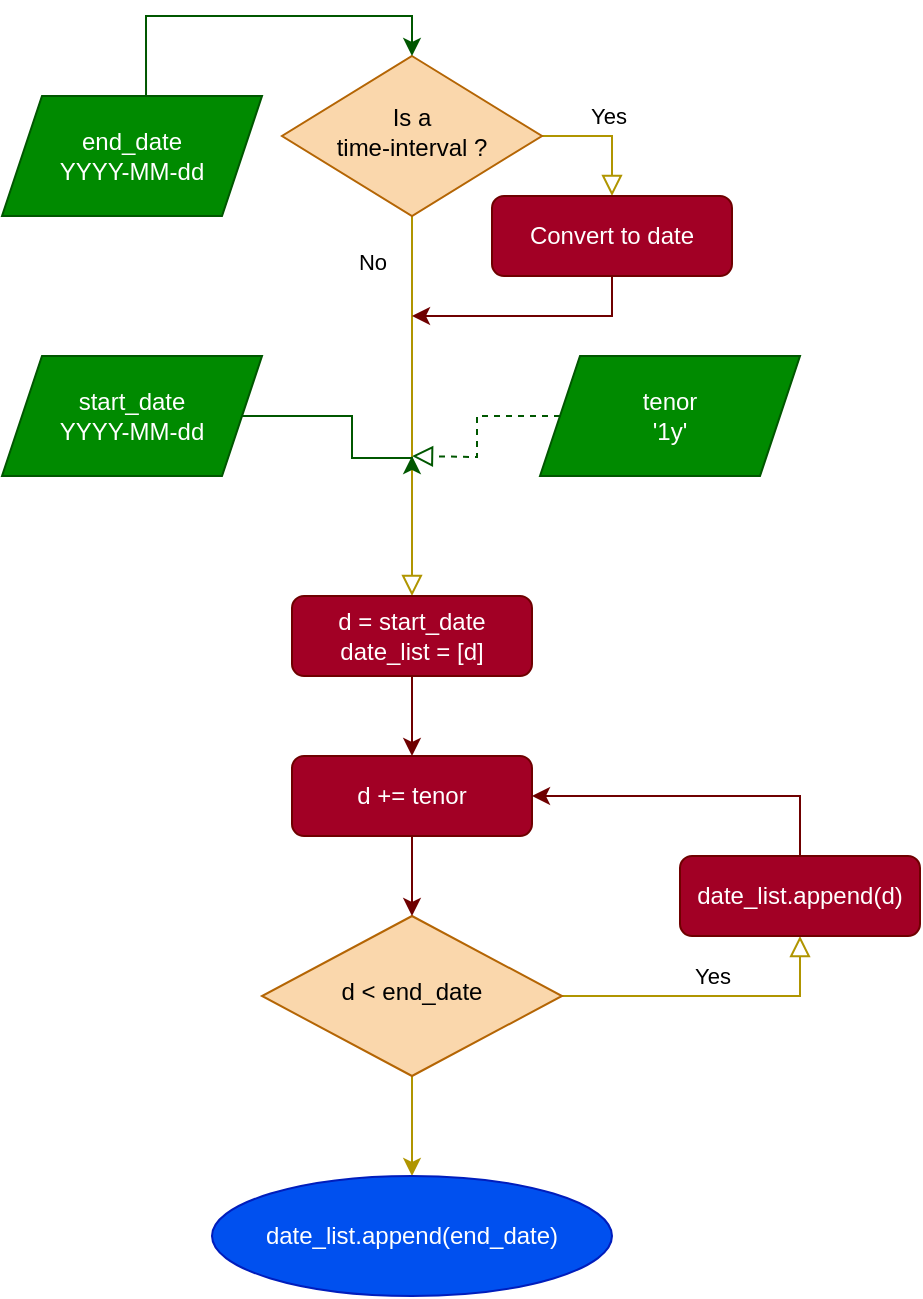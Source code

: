<mxfile version="24.7.6">
  <diagram id="C5RBs43oDa-KdzZeNtuy" name="Page-1">
    <mxGraphModel dx="1330" dy="679" grid="1" gridSize="10" guides="1" tooltips="1" connect="1" arrows="1" fold="1" page="1" pageScale="1" pageWidth="827" pageHeight="1169" math="0" shadow="0">
      <root>
        <mxCell id="WIyWlLk6GJQsqaUBKTNV-0" />
        <mxCell id="WIyWlLk6GJQsqaUBKTNV-1" parent="WIyWlLk6GJQsqaUBKTNV-0" />
        <mxCell id="2uGTDhH3tGA4NM6ieGZo-0" value="" style="rounded=0;html=1;jettySize=auto;orthogonalLoop=1;fontSize=11;endArrow=block;endFill=0;endSize=8;strokeWidth=1;shadow=0;labelBackgroundColor=none;edgeStyle=orthogonalEdgeStyle;dashed=1;exitX=0;exitY=0.5;exitDx=0;exitDy=0;fillColor=#008a00;strokeColor=#005700;" parent="WIyWlLk6GJQsqaUBKTNV-1" source="2uGTDhH3tGA4NM6ieGZo-19" edge="1">
          <mxGeometry relative="1" as="geometry">
            <mxPoint x="809" y="850" as="sourcePoint" />
            <mxPoint x="555" y="850" as="targetPoint" />
          </mxGeometry>
        </mxCell>
        <mxCell id="2uGTDhH3tGA4NM6ieGZo-1" value="No" style="rounded=0;html=1;jettySize=auto;orthogonalLoop=1;fontSize=11;endArrow=block;endFill=0;endSize=8;strokeWidth=1;shadow=0;labelBackgroundColor=none;edgeStyle=orthogonalEdgeStyle;entryX=0.5;entryY=0;entryDx=0;entryDy=0;fillColor=#e3c800;strokeColor=#B09500;" parent="WIyWlLk6GJQsqaUBKTNV-1" source="2uGTDhH3tGA4NM6ieGZo-3" target="2uGTDhH3tGA4NM6ieGZo-10" edge="1">
          <mxGeometry x="-0.765" y="-20" relative="1" as="geometry">
            <mxPoint as="offset" />
            <mxPoint x="555" y="970" as="targetPoint" />
          </mxGeometry>
        </mxCell>
        <mxCell id="2uGTDhH3tGA4NM6ieGZo-2" value="Yes" style="edgeStyle=orthogonalEdgeStyle;rounded=0;html=1;jettySize=auto;orthogonalLoop=1;fontSize=11;endArrow=block;endFill=0;endSize=8;strokeWidth=1;shadow=0;labelBackgroundColor=none;exitX=1;exitY=0.5;exitDx=0;exitDy=0;fillColor=#e3c800;strokeColor=#B09500;" parent="WIyWlLk6GJQsqaUBKTNV-1" source="2uGTDhH3tGA4NM6ieGZo-3" target="2uGTDhH3tGA4NM6ieGZo-5" edge="1">
          <mxGeometry y="10" relative="1" as="geometry">
            <mxPoint as="offset" />
          </mxGeometry>
        </mxCell>
        <mxCell id="2uGTDhH3tGA4NM6ieGZo-3" value="Is a &lt;br&gt;time-interval ?" style="rhombus;whiteSpace=wrap;html=1;shadow=0;fontFamily=Helvetica;fontSize=12;align=center;strokeWidth=1;spacing=6;spacingTop=-4;fillColor=#fad7ac;strokeColor=#b46504;" parent="WIyWlLk6GJQsqaUBKTNV-1" vertex="1">
          <mxGeometry x="490" y="650" width="130" height="80" as="geometry" />
        </mxCell>
        <mxCell id="2uGTDhH3tGA4NM6ieGZo-4" style="edgeStyle=orthogonalEdgeStyle;rounded=0;orthogonalLoop=1;jettySize=auto;html=1;exitX=0.5;exitY=1;exitDx=0;exitDy=0;fillColor=#a20025;strokeColor=#6F0000;" parent="WIyWlLk6GJQsqaUBKTNV-1" source="2uGTDhH3tGA4NM6ieGZo-5" edge="1">
          <mxGeometry relative="1" as="geometry">
            <mxPoint x="555" y="780" as="targetPoint" />
            <Array as="points">
              <mxPoint x="655" y="780" />
              <mxPoint x="576" y="780" />
            </Array>
          </mxGeometry>
        </mxCell>
        <mxCell id="2uGTDhH3tGA4NM6ieGZo-5" value="Convert to date" style="rounded=1;whiteSpace=wrap;html=1;fontSize=12;glass=0;strokeWidth=1;shadow=0;fillColor=#a20025;fontColor=#ffffff;strokeColor=#6F0000;" parent="WIyWlLk6GJQsqaUBKTNV-1" vertex="1">
          <mxGeometry x="595" y="720" width="120" height="40" as="geometry" />
        </mxCell>
        <mxCell id="2uGTDhH3tGA4NM6ieGZo-6" value="Yes" style="edgeStyle=orthogonalEdgeStyle;rounded=0;html=1;jettySize=auto;orthogonalLoop=1;fontSize=11;endArrow=block;endFill=0;endSize=8;strokeWidth=1;shadow=0;labelBackgroundColor=none;fillColor=#e3c800;strokeColor=#B09500;" parent="WIyWlLk6GJQsqaUBKTNV-1" source="2uGTDhH3tGA4NM6ieGZo-8" target="2uGTDhH3tGA4NM6ieGZo-12" edge="1">
          <mxGeometry y="10" relative="1" as="geometry">
            <mxPoint as="offset" />
            <Array as="points">
              <mxPoint x="749" y="1120" />
            </Array>
          </mxGeometry>
        </mxCell>
        <mxCell id="2uGTDhH3tGA4NM6ieGZo-7" style="edgeStyle=orthogonalEdgeStyle;rounded=0;orthogonalLoop=1;jettySize=auto;html=1;exitX=0.5;exitY=1;exitDx=0;exitDy=0;entryX=0.5;entryY=0;entryDx=0;entryDy=0;fillColor=#e3c800;strokeColor=#B09500;" parent="WIyWlLk6GJQsqaUBKTNV-1" source="2uGTDhH3tGA4NM6ieGZo-8" target="2uGTDhH3tGA4NM6ieGZo-17" edge="1">
          <mxGeometry relative="1" as="geometry" />
        </mxCell>
        <mxCell id="2uGTDhH3tGA4NM6ieGZo-8" value="d &amp;lt; end_date" style="rhombus;whiteSpace=wrap;html=1;shadow=0;fontFamily=Helvetica;fontSize=12;align=center;strokeWidth=1;spacing=6;spacingTop=-4;fillColor=#fad7ac;strokeColor=#b46504;" parent="WIyWlLk6GJQsqaUBKTNV-1" vertex="1">
          <mxGeometry x="480" y="1080" width="150" height="80" as="geometry" />
        </mxCell>
        <mxCell id="2uGTDhH3tGA4NM6ieGZo-9" style="edgeStyle=orthogonalEdgeStyle;rounded=0;orthogonalLoop=1;jettySize=auto;html=1;entryX=0.5;entryY=0;entryDx=0;entryDy=0;fillColor=#a20025;strokeColor=#6F0000;" parent="WIyWlLk6GJQsqaUBKTNV-1" source="2uGTDhH3tGA4NM6ieGZo-10" target="2uGTDhH3tGA4NM6ieGZo-16" edge="1">
          <mxGeometry relative="1" as="geometry" />
        </mxCell>
        <mxCell id="2uGTDhH3tGA4NM6ieGZo-10" value="d = start_date&lt;br&gt;date_list = [d]" style="rounded=1;whiteSpace=wrap;html=1;fontSize=12;glass=0;strokeWidth=1;shadow=0;fillColor=#a20025;fontColor=#ffffff;strokeColor=#6F0000;" parent="WIyWlLk6GJQsqaUBKTNV-1" vertex="1">
          <mxGeometry x="495" y="920" width="120" height="40" as="geometry" />
        </mxCell>
        <mxCell id="2uGTDhH3tGA4NM6ieGZo-11" style="edgeStyle=orthogonalEdgeStyle;rounded=0;orthogonalLoop=1;jettySize=auto;html=1;entryX=1;entryY=0.5;entryDx=0;entryDy=0;fillColor=#a20025;strokeColor=#6F0000;" parent="WIyWlLk6GJQsqaUBKTNV-1" source="2uGTDhH3tGA4NM6ieGZo-12" target="2uGTDhH3tGA4NM6ieGZo-16" edge="1">
          <mxGeometry relative="1" as="geometry">
            <Array as="points">
              <mxPoint x="749" y="1020" />
            </Array>
          </mxGeometry>
        </mxCell>
        <mxCell id="2uGTDhH3tGA4NM6ieGZo-12" value="date_list.append(d)" style="rounded=1;whiteSpace=wrap;html=1;fontSize=12;glass=0;strokeWidth=1;shadow=0;fillColor=#a20025;fontColor=#ffffff;strokeColor=#6F0000;" parent="WIyWlLk6GJQsqaUBKTNV-1" vertex="1">
          <mxGeometry x="689" y="1050" width="120" height="40" as="geometry" />
        </mxCell>
        <mxCell id="2uGTDhH3tGA4NM6ieGZo-13" style="edgeStyle=orthogonalEdgeStyle;rounded=0;orthogonalLoop=1;jettySize=auto;html=1;exitX=1;exitY=0.5;exitDx=0;exitDy=0;fillColor=#008a00;strokeColor=#005700;" parent="WIyWlLk6GJQsqaUBKTNV-1" source="2uGTDhH3tGA4NM6ieGZo-18" edge="1">
          <mxGeometry relative="1" as="geometry">
            <mxPoint x="555" y="850" as="targetPoint" />
            <mxPoint x="495" y="830" as="sourcePoint" />
            <Array as="points">
              <mxPoint x="525" y="830" />
              <mxPoint x="525" y="851" />
            </Array>
          </mxGeometry>
        </mxCell>
        <mxCell id="2uGTDhH3tGA4NM6ieGZo-14" style="edgeStyle=orthogonalEdgeStyle;rounded=0;orthogonalLoop=1;jettySize=auto;html=1;exitX=0.554;exitY=0;exitDx=0;exitDy=0;entryX=0.5;entryY=0;entryDx=0;entryDy=0;exitPerimeter=0;fillColor=#008a00;strokeColor=#005700;" parent="WIyWlLk6GJQsqaUBKTNV-1" source="2uGTDhH3tGA4NM6ieGZo-20" target="2uGTDhH3tGA4NM6ieGZo-3" edge="1">
          <mxGeometry relative="1" as="geometry">
            <mxPoint x="435" y="720" as="sourcePoint" />
          </mxGeometry>
        </mxCell>
        <mxCell id="2uGTDhH3tGA4NM6ieGZo-15" style="edgeStyle=orthogonalEdgeStyle;rounded=0;orthogonalLoop=1;jettySize=auto;html=1;exitX=0.5;exitY=1;exitDx=0;exitDy=0;entryX=0.5;entryY=0;entryDx=0;entryDy=0;fillColor=#a20025;strokeColor=#6F0000;" parent="WIyWlLk6GJQsqaUBKTNV-1" source="2uGTDhH3tGA4NM6ieGZo-16" target="2uGTDhH3tGA4NM6ieGZo-8" edge="1">
          <mxGeometry relative="1" as="geometry" />
        </mxCell>
        <mxCell id="2uGTDhH3tGA4NM6ieGZo-16" value="d += tenor" style="rounded=1;whiteSpace=wrap;html=1;fillColor=#a20025;fontColor=#ffffff;strokeColor=#6F0000;" parent="WIyWlLk6GJQsqaUBKTNV-1" vertex="1">
          <mxGeometry x="495" y="1000" width="120" height="40" as="geometry" />
        </mxCell>
        <mxCell id="2uGTDhH3tGA4NM6ieGZo-17" value="date_list.append(end_date)" style="ellipse;whiteSpace=wrap;html=1;fillColor=#0050ef;fontColor=#ffffff;strokeColor=#001DBC;" parent="WIyWlLk6GJQsqaUBKTNV-1" vertex="1">
          <mxGeometry x="455" y="1210" width="200" height="60" as="geometry" />
        </mxCell>
        <mxCell id="2uGTDhH3tGA4NM6ieGZo-18" value="start_date&lt;br&gt;YYYY-MM-dd" style="shape=parallelogram;perimeter=parallelogramPerimeter;whiteSpace=wrap;html=1;fixedSize=1;fillColor=#008a00;fontColor=#ffffff;strokeColor=#005700;" parent="WIyWlLk6GJQsqaUBKTNV-1" vertex="1">
          <mxGeometry x="350" y="800" width="130" height="60" as="geometry" />
        </mxCell>
        <mxCell id="2uGTDhH3tGA4NM6ieGZo-19" value="tenor&lt;br&gt;&#39;1y&#39;" style="shape=parallelogram;perimeter=parallelogramPerimeter;whiteSpace=wrap;html=1;fixedSize=1;fillColor=#008a00;fontColor=#ffffff;strokeColor=#005700;" parent="WIyWlLk6GJQsqaUBKTNV-1" vertex="1">
          <mxGeometry x="619" y="800" width="130" height="60" as="geometry" />
        </mxCell>
        <mxCell id="2uGTDhH3tGA4NM6ieGZo-20" value="end_date&lt;br&gt;YYYY-MM-dd" style="shape=parallelogram;perimeter=parallelogramPerimeter;whiteSpace=wrap;html=1;fixedSize=1;fillColor=#008a00;fontColor=#ffffff;strokeColor=#005700;" parent="WIyWlLk6GJQsqaUBKTNV-1" vertex="1">
          <mxGeometry x="350" y="670" width="130" height="60" as="geometry" />
        </mxCell>
      </root>
    </mxGraphModel>
  </diagram>
</mxfile>

